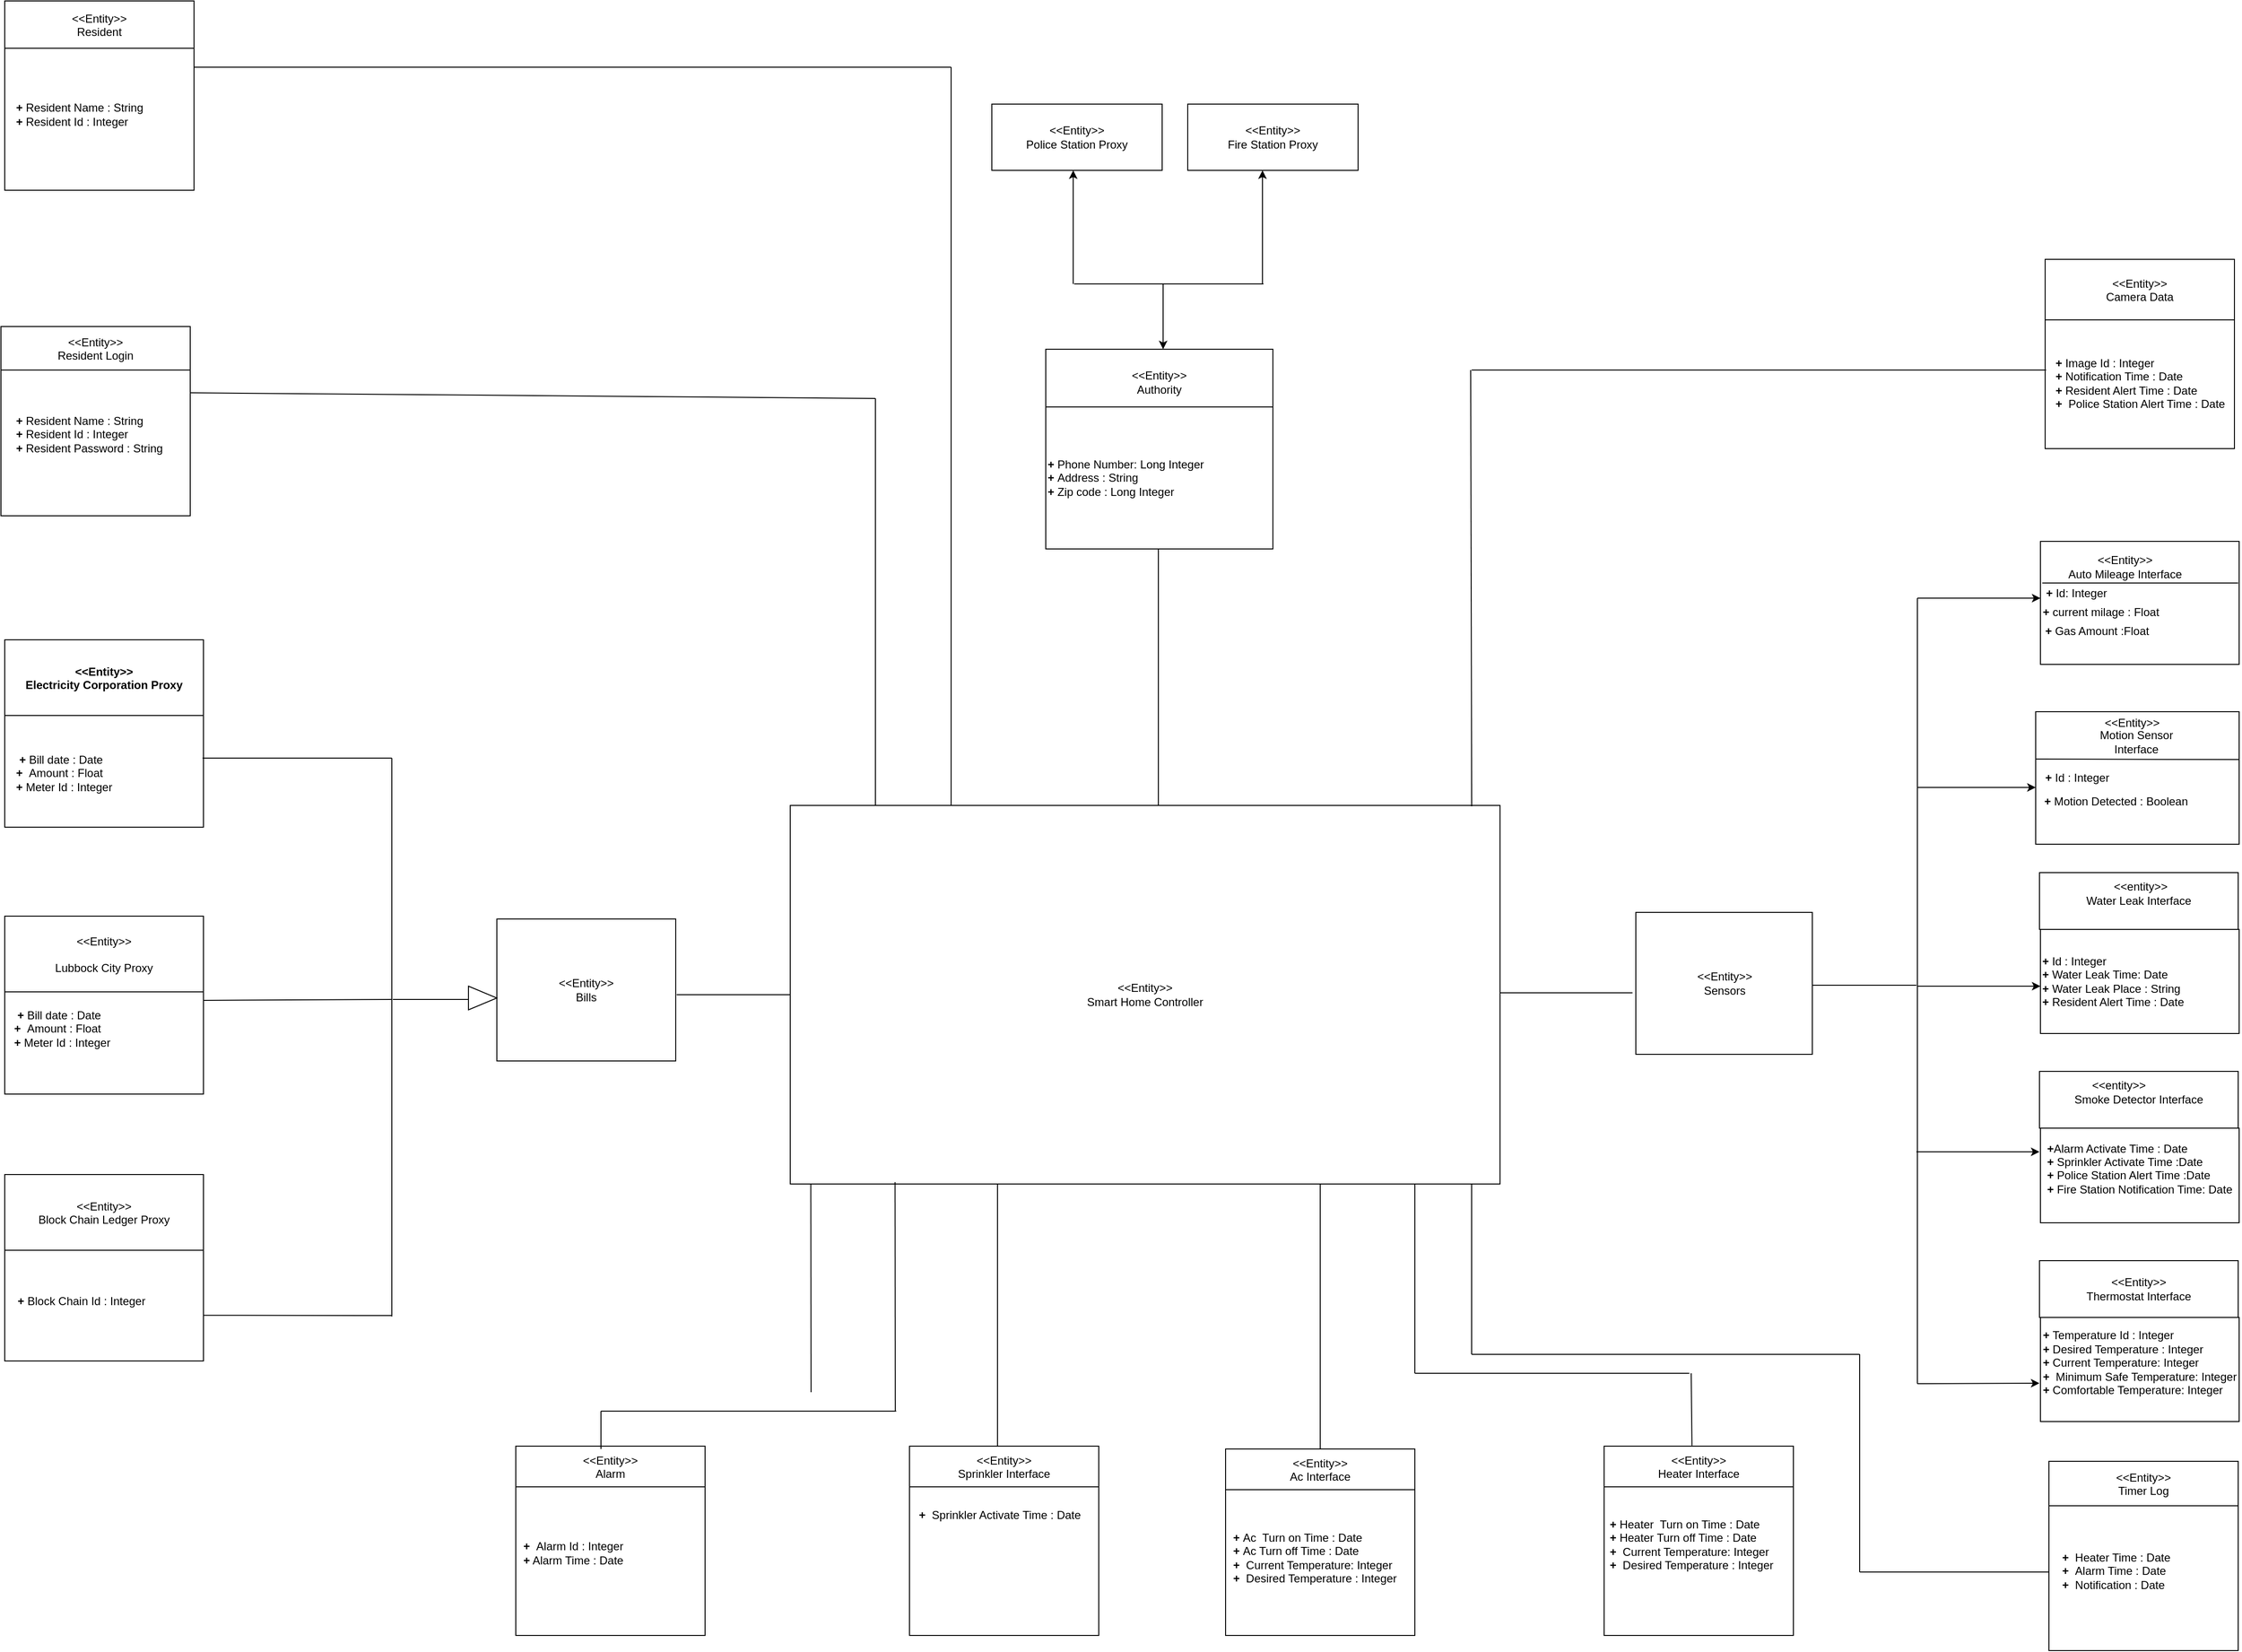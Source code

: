 <mxfile version="17.4.6" type="google"><diagram id="sK2zPE3I7oqr4ewrWeMb" name="Page-1"><mxGraphModel grid="1" page="1" gridSize="10" guides="1" tooltips="1" connect="1" arrows="1" fold="1" pageScale="1" pageWidth="850" pageHeight="1100" math="0" shadow="0"><root><mxCell id="0"/><mxCell id="1" parent="0"/><mxCell id="fUGLPTWeHOZfecMkf_RY-39" value="&amp;lt;&amp;lt;Entity&amp;gt;&amp;gt;&lt;br&gt;Smart Home Controller" style="rounded=0;whiteSpace=wrap;html=1;" vertex="1" parent="1"><mxGeometry x="940" y="170" width="750" height="400" as="geometry"/></mxCell><mxCell id="fUGLPTWeHOZfecMkf_RY-44" value="&amp;lt;&amp;lt;Entity&amp;gt;&amp;gt;&lt;br&gt;Sensors" style="rounded=0;whiteSpace=wrap;html=1;strokeColor=default;" vertex="1" parent="1"><mxGeometry x="1833.5" y="283" width="186.5" height="150" as="geometry"/></mxCell><mxCell id="fUGLPTWeHOZfecMkf_RY-51" value="" style="rounded=0;whiteSpace=wrap;html=1;strokeColor=default;" vertex="1" parent="1"><mxGeometry x="2261" y="-109" width="210" height="130" as="geometry"/></mxCell><mxCell id="fUGLPTWeHOZfecMkf_RY-52" value="Water Leak Interface" style="rounded=0;whiteSpace=wrap;html=1;strokeColor=default;" vertex="1" parent="1"><mxGeometry x="2260" y="241" width="210" height="60" as="geometry"/></mxCell><mxCell id="fUGLPTWeHOZfecMkf_RY-55" value="&lt;span style=&quot;font-weight: normal&quot;&gt;Smoke Detector Interface&lt;/span&gt;" style="rounded=0;whiteSpace=wrap;html=1;strokeColor=default;fontStyle=1" vertex="1" parent="1"><mxGeometry x="2260" y="451" width="210" height="60" as="geometry"/></mxCell><mxCell id="fUGLPTWeHOZfecMkf_RY-56" value="&lt;div style=&quot;text-align: justify&quot;&gt;&lt;br&gt;&lt;/div&gt;&lt;div style=&quot;text-align: justify&quot;&gt;&lt;b&gt;+&lt;/b&gt;&lt;span&gt;Alarm Activate Time : Date&lt;/span&gt;&lt;br&gt;&lt;/div&gt;&lt;div style=&quot;text-align: justify&quot;&gt;&lt;b&gt;+ &lt;/b&gt;&lt;span&gt;Sprinkler Activate Time :Date&lt;/span&gt;&lt;/div&gt;&lt;div style=&quot;text-align: justify&quot;&gt;&lt;b&gt;+ &lt;/b&gt;&lt;span&gt;Police Station Alert Time :Date&lt;/span&gt;&lt;/div&gt;&lt;div style=&quot;text-align: justify&quot;&gt;&lt;b&gt;+ &lt;/b&gt;Fire Station Notification Time: Date&lt;/div&gt;&lt;span style=&quot;color: rgba(0 , 0 , 0 , 0) ; font-family: monospace ; font-size: 0px&quot;&gt;&lt;div style=&quot;text-align: justify&quot;&gt;&lt;span&gt;%3CmxGraphModel%3E%3Croot%3E%3CmxCell%20id%3D%220%22%2F%3E%3CmxCell%20id%3D%221%22%20parent%3D%220%22%2F%3E%3CmxCell%20id%3D%222%22%20value%3D%22%26lt%3Bb%26gt%3B%2B%20%26lt%3B%2Fb%26gt%3BId%20%3A%20Integer%22%20style%3D%22text%3Bhtml%3D1%3BstrokeColor%3Dnone%3BfillColor%3Dnone%3Balign%3Dcenter%3BverticalAlign%3Dmiddle%3BwhiteSpace%3Dwrap%3Brounded%3D0%3B%22%20vertex%3D%221%22%20parent%3D%221%22%3E%3CmxGeometry%20x%3D%22685%22%20y%3D%22275%22%20width%3D%2270%22%20height%3D%2230%22%20as%3D%22geometry%22%2F%3E%3C%2FmxCell%3E%3C%2Froot%3E%3C%2FmxGraphModel%3E&lt;/span&gt;&lt;/div&gt;&lt;/span&gt;&lt;div style=&quot;text-align: justify&quot;&gt;&lt;span&gt;&amp;nbsp;&lt;/span&gt;&lt;/div&gt;&lt;div style=&quot;text-align: justify&quot;&gt;&lt;span&gt;&lt;br&gt;&lt;/span&gt;&lt;/div&gt;" style="rounded=0;whiteSpace=wrap;html=1;strokeColor=default;" vertex="1" parent="1"><mxGeometry x="2261" y="511" width="210" height="100" as="geometry"/></mxCell><mxCell id="fUGLPTWeHOZfecMkf_RY-57" value="&amp;lt;&amp;lt;entity&amp;gt;&amp;gt;" style="text;html=1;strokeColor=none;fillColor=none;align=center;verticalAlign=middle;whiteSpace=wrap;rounded=0;" vertex="1" parent="1"><mxGeometry x="2337" y="241" width="60" height="30" as="geometry"/></mxCell><mxCell id="fUGLPTWeHOZfecMkf_RY-59" value="&amp;lt;&amp;lt;entity&amp;gt;&amp;gt;" style="text;html=1;strokeColor=none;fillColor=none;align=center;verticalAlign=middle;whiteSpace=wrap;rounded=0;" vertex="1" parent="1"><mxGeometry x="2313.5" y="451" width="60" height="30" as="geometry"/></mxCell><mxCell id="fUGLPTWeHOZfecMkf_RY-61" value="&lt;br&gt;&amp;lt;&amp;lt;Entity&amp;gt;&amp;gt;&lt;br&gt;Auto Mileage Interface" style="text;html=1;strokeColor=none;fillColor=none;align=center;verticalAlign=middle;whiteSpace=wrap;rounded=0;" vertex="1" parent="1"><mxGeometry x="2281" y="-109" width="139" height="40" as="geometry"/></mxCell><mxCell id="fUGLPTWeHOZfecMkf_RY-63" value="&lt;span style=&quot;color: rgba(0 , 0 , 0 , 0) ; font-family: monospace ; font-size: 0px&quot;&gt;%3CmxGraphModel%3E%3Croot%3E%3CmxCell%20id%3D%220%22%2F%3E%3CmxCell%20id%3D%221%22%20parent%3D%220%22%2F%3E%3CmxCell%20id%3D%222%22%20value%3D%22%26lt%3Bb%26gt%3B%2B%20%26lt%3B%2Fb%26gt%3BId%20%3A%20Integer%22%20style%3D%22text%3Bhtml%3D1%3BstrokeColor%3Dnone%3BfillColor%3Dnone%3Balign%3Dcenter%3BverticalAlign%3Dmiddle%3BwhiteSpace%3Dwrap%3Brounded%3D0%3B%22%20vertex%3D%221%22%20parent%3D%221%22%3E%3CmxGeometry%20x%3D%22685%22%20y%3D%22275%22%20width%3D%2270%22%20height%3D%2230%22%20as%3D%22geometry%22%2F%3E%3C%2FmxCell%3E%3C%2Froot%3E%3C%2FmxGraphModel%3E&lt;/span&gt;" style="rounded=0;whiteSpace=wrap;html=1;strokeColor=default;" vertex="1" parent="1"><mxGeometry x="2256" y="71" width="215" height="140" as="geometry"/></mxCell><mxCell id="fUGLPTWeHOZfecMkf_RY-70" value="&lt;b&gt;+ &lt;/b&gt;current milage : Float" style="text;html=1;strokeColor=none;fillColor=none;align=center;verticalAlign=middle;whiteSpace=wrap;rounded=0;" vertex="1" parent="1"><mxGeometry x="2260" y="-49" width="130" height="30" as="geometry"/></mxCell><mxCell id="fUGLPTWeHOZfecMkf_RY-72" value="&lt;b&gt;+&lt;/b&gt;&amp;nbsp;Gas Amount :Float" style="text;html=1;strokeColor=none;fillColor=none;align=center;verticalAlign=middle;whiteSpace=wrap;rounded=0;" vertex="1" parent="1"><mxGeometry x="2261" y="-29" width="120" height="30" as="geometry"/></mxCell><mxCell id="fUGLPTWeHOZfecMkf_RY-69" value="&lt;b&gt;+&amp;nbsp;&lt;/b&gt;Id: Integer" style="text;html=1;strokeColor=none;fillColor=none;align=left;verticalAlign=middle;whiteSpace=wrap;rounded=0;" vertex="1" parent="1"><mxGeometry x="2265" y="-69" width="80" height="30" as="geometry"/></mxCell><mxCell id="fUGLPTWeHOZfecMkf_RY-74" value="" style="endArrow=none;html=1;rounded=0;" edge="1" parent="1"><mxGeometry width="50" height="50" relative="1" as="geometry"><mxPoint x="2263" y="-65" as="sourcePoint"/><mxPoint x="2470" y="-65" as="targetPoint"/></mxGeometry></mxCell><mxCell id="fUGLPTWeHOZfecMkf_RY-75" value="&amp;lt;&amp;lt;Entity&amp;gt;&amp;gt;" style="text;html=1;strokeColor=none;fillColor=none;align=center;verticalAlign=middle;whiteSpace=wrap;rounded=0;" vertex="1" parent="1"><mxGeometry x="2328" y="68" width="60" height="30" as="geometry"/></mxCell><mxCell id="fUGLPTWeHOZfecMkf_RY-76" value="Motion Sensor Interface" style="text;html=1;strokeColor=none;fillColor=none;align=center;verticalAlign=middle;whiteSpace=wrap;rounded=0;" vertex="1" parent="1"><mxGeometry x="2310" y="89" width="105" height="28" as="geometry"/></mxCell><mxCell id="fUGLPTWeHOZfecMkf_RY-78" value="" style="endArrow=none;html=1;rounded=0;entryX=1.002;entryY=0.361;entryDx=0;entryDy=0;entryPerimeter=0;" edge="1" parent="1" target="fUGLPTWeHOZfecMkf_RY-63"><mxGeometry width="50" height="50" relative="1" as="geometry"><mxPoint x="2256" y="121" as="sourcePoint"/><mxPoint x="2431" y="121" as="targetPoint"/></mxGeometry></mxCell><mxCell id="fUGLPTWeHOZfecMkf_RY-80" value="&lt;b&gt;+ &lt;/b&gt;Id : Integer" style="text;html=1;strokeColor=none;fillColor=none;align=center;verticalAlign=middle;whiteSpace=wrap;rounded=0;" vertex="1" parent="1"><mxGeometry x="2265" y="126" width="70" height="30" as="geometry"/></mxCell><mxCell id="fUGLPTWeHOZfecMkf_RY-81" value="&lt;b&gt;+ &lt;/b&gt;Motion Detected : Boolean" style="text;html=1;strokeColor=none;fillColor=none;align=center;verticalAlign=middle;whiteSpace=wrap;rounded=0;" vertex="1" parent="1"><mxGeometry x="2256" y="151" width="170" height="30" as="geometry"/></mxCell><mxCell id="fUGLPTWeHOZfecMkf_RY-83" value="&lt;div&gt;&lt;b&gt;+ &lt;/b&gt;&lt;span&gt;Id : Integer&lt;/span&gt;&lt;/div&gt;&lt;div&gt;&lt;b style=&quot;font-weight: bold&quot;&gt;+&amp;nbsp;&lt;/b&gt;&lt;span&gt;Water Leak Time: Date&lt;/span&gt;&lt;/div&gt;&lt;b&gt;&lt;div&gt;&lt;b&gt;+ &lt;/b&gt;&lt;span style=&quot;font-weight: normal&quot;&gt;Water Leak Place : String&lt;/span&gt;&lt;/div&gt;&lt;/b&gt;&lt;b&gt;&lt;div&gt;&lt;b&gt;+ &lt;/b&gt;&lt;span style=&quot;font-weight: normal&quot;&gt;Resident Alert Time : Date&lt;/span&gt;&lt;/div&gt;&lt;/b&gt;" style="rounded=0;whiteSpace=wrap;html=1;strokeColor=default;align=left;" vertex="1" parent="1"><mxGeometry x="2261" y="301" width="210" height="110" as="geometry"/></mxCell><mxCell id="fUGLPTWeHOZfecMkf_RY-85" value="&amp;lt;&amp;lt;Entity&amp;gt;&amp;gt;&lt;br&gt;Thermostat Interface" style="rounded=0;whiteSpace=wrap;html=1;strokeColor=default;" vertex="1" parent="1"><mxGeometry x="2260" y="651" width="210" height="60" as="geometry"/></mxCell><mxCell id="fUGLPTWeHOZfecMkf_RY-87" value="&lt;div style=&quot;font-weight: 700 ; text-align: justify&quot;&gt;+&amp;nbsp;&lt;span style=&quot;font-weight: normal&quot;&gt;Temperature&amp;nbsp;&lt;/span&gt;&lt;span style=&quot;font-weight: 400&quot;&gt;Id : Integer&amp;nbsp;&lt;/span&gt;&lt;/div&gt;&lt;div style=&quot;font-weight: 700 ; text-align: justify&quot;&gt;+&amp;nbsp;&lt;span style=&quot;font-weight: normal&quot;&gt;Desired Temperature : Integer&lt;/span&gt;&lt;/div&gt;&lt;div style=&quot;font-weight: 700 ; text-align: justify&quot;&gt;+&amp;nbsp;&lt;span style=&quot;font-weight: 400&quot;&gt;Current Temperature: Integer&lt;/span&gt;&lt;/div&gt;&lt;div style=&quot;font-weight: 700 ; text-align: justify&quot;&gt;+&amp;nbsp;&lt;span style=&quot;font-weight: normal&quot;&gt;&amp;nbsp;Minimum Safe Temperature: Integer&lt;/span&gt;&lt;/div&gt;&lt;div style=&quot;font-weight: 700 ; text-align: justify&quot;&gt;+&amp;nbsp;&lt;span style=&quot;font-weight: normal&quot;&gt;Comfortable Temperature: Integer&lt;/span&gt;&lt;/div&gt;&lt;div&gt;&lt;span style=&quot;font-weight: normal&quot;&gt;&lt;br&gt;&lt;/span&gt;&lt;/div&gt;" style="rounded=0;whiteSpace=wrap;html=1;strokeColor=default;" vertex="1" parent="1"><mxGeometry x="2261" y="711" width="210" height="110" as="geometry"/></mxCell><mxCell id="fUGLPTWeHOZfecMkf_RY-90" value="" style="endArrow=none;html=1;rounded=0;" edge="1" parent="1"><mxGeometry width="50" height="50" relative="1" as="geometry"><mxPoint x="2131" y="781" as="sourcePoint"/><mxPoint x="2131" y="-49" as="targetPoint"/></mxGeometry></mxCell><mxCell id="fUGLPTWeHOZfecMkf_RY-91" value="" style="endArrow=classic;html=1;rounded=0;" edge="1" parent="1"><mxGeometry width="50" height="50" relative="1" as="geometry"><mxPoint x="2131" y="-49" as="sourcePoint"/><mxPoint x="2261" y="-49" as="targetPoint"/></mxGeometry></mxCell><mxCell id="fUGLPTWeHOZfecMkf_RY-92" value="" style="endArrow=classic;html=1;rounded=0;entryX=0;entryY=0;entryDx=0;entryDy=0;" edge="1" parent="1" target="fUGLPTWeHOZfecMkf_RY-81"><mxGeometry width="50" height="50" relative="1" as="geometry"><mxPoint x="2131" y="151" as="sourcePoint"/><mxPoint x="2231" y="151" as="targetPoint"/></mxGeometry></mxCell><mxCell id="fUGLPTWeHOZfecMkf_RY-95" value="" style="endArrow=classic;html=1;rounded=0;" edge="1" parent="1"><mxGeometry width="50" height="50" relative="1" as="geometry"><mxPoint x="2131" y="361" as="sourcePoint"/><mxPoint x="2261" y="361" as="targetPoint"/></mxGeometry></mxCell><mxCell id="fUGLPTWeHOZfecMkf_RY-96" value="" style="endArrow=classic;html=1;rounded=0;" edge="1" parent="1"><mxGeometry width="50" height="50" relative="1" as="geometry"><mxPoint x="2130" y="536" as="sourcePoint"/><mxPoint x="2260" y="536" as="targetPoint"/></mxGeometry></mxCell><mxCell id="fUGLPTWeHOZfecMkf_RY-97" value="" style="endArrow=classic;html=1;rounded=0;entryX=-0.005;entryY=0.632;entryDx=0;entryDy=0;entryPerimeter=0;" edge="1" parent="1" target="fUGLPTWeHOZfecMkf_RY-87"><mxGeometry width="50" height="50" relative="1" as="geometry"><mxPoint x="2131" y="781" as="sourcePoint"/><mxPoint x="2231" y="751" as="targetPoint"/></mxGeometry></mxCell><mxCell id="fUGLPTWeHOZfecMkf_RY-102" value="&amp;lt;&amp;lt;Entity&amp;gt;&amp;gt;&lt;br&gt;Authority&lt;br&gt;" style="rounded=0;whiteSpace=wrap;html=1;strokeColor=default;" vertex="1" parent="1"><mxGeometry x="1210" y="-312" width="240" height="70" as="geometry"/></mxCell><mxCell id="fUGLPTWeHOZfecMkf_RY-103" value="&lt;b&gt;+ &lt;/b&gt;Phone Number: Long Integer&lt;br&gt;&lt;b&gt;+ &lt;/b&gt;Address : String&lt;br&gt;&lt;b&gt;+&amp;nbsp;&lt;/b&gt;Zip code : Long Integer&lt;br&gt;" style="rounded=0;whiteSpace=wrap;html=1;strokeColor=default;align=left;" vertex="1" parent="1"><mxGeometry x="1210" y="-251" width="240" height="150" as="geometry"/></mxCell><mxCell id="fUGLPTWeHOZfecMkf_RY-105" value="" style="endArrow=none;html=1;rounded=0;entryX=0.5;entryY=1;entryDx=0;entryDy=0;" edge="1" parent="1"><mxGeometry width="50" height="50" relative="1" as="geometry"><mxPoint x="1329" y="170" as="sourcePoint"/><mxPoint x="1329" y="-101" as="targetPoint"/></mxGeometry></mxCell><mxCell id="fUGLPTWeHOZfecMkf_RY-106" value="&amp;lt;&amp;lt;Entity&amp;gt;&amp;gt;&lt;br&gt;Police Station Proxy" style="rounded=0;whiteSpace=wrap;html=1;strokeColor=default;" vertex="1" parent="1"><mxGeometry x="1153" y="-571" width="180" height="70" as="geometry"/></mxCell><mxCell id="fUGLPTWeHOZfecMkf_RY-110" value="&amp;lt;&amp;lt;Entity&amp;gt;&amp;gt;&lt;br&gt;Fire Station Proxy" style="rounded=0;whiteSpace=wrap;html=1;strokeColor=default;" vertex="1" parent="1"><mxGeometry x="1360" y="-571" width="180" height="70" as="geometry"/></mxCell><mxCell id="fUGLPTWeHOZfecMkf_RY-113" value="" style="endArrow=classic;html=1;rounded=0;entryX=0.5;entryY=0;entryDx=0;entryDy=0;" edge="1" parent="1"><mxGeometry width="50" height="50" relative="1" as="geometry"><mxPoint x="1334" y="-381" as="sourcePoint"/><mxPoint x="1334" y="-312.0" as="targetPoint"/></mxGeometry></mxCell><mxCell id="fUGLPTWeHOZfecMkf_RY-114" value="" style="endArrow=none;html=1;rounded=0;" edge="1" parent="1"><mxGeometry width="50" height="50" relative="1" as="geometry"><mxPoint x="1240" y="-381" as="sourcePoint"/><mxPoint x="1440" y="-381" as="targetPoint"/></mxGeometry></mxCell><mxCell id="fUGLPTWeHOZfecMkf_RY-115" value="" style="endArrow=classic;html=1;rounded=0;" edge="1" parent="1"><mxGeometry width="50" height="50" relative="1" as="geometry"><mxPoint x="1439" y="-381" as="sourcePoint"/><mxPoint x="1439" y="-501" as="targetPoint"/></mxGeometry></mxCell><mxCell id="fUGLPTWeHOZfecMkf_RY-116" value="" style="endArrow=classic;html=1;rounded=0;" edge="1" parent="1"><mxGeometry width="50" height="50" relative="1" as="geometry"><mxPoint x="1239" y="-381" as="sourcePoint"/><mxPoint x="1239" y="-501" as="targetPoint"/></mxGeometry></mxCell><mxCell id="fUGLPTWeHOZfecMkf_RY-117" value="&amp;lt;&amp;lt;Entity&amp;gt;&amp;gt;&lt;br&gt;Bills" style="rounded=0;whiteSpace=wrap;html=1;strokeColor=default;" vertex="1" parent="1"><mxGeometry x="630" y="290" width="189" height="150" as="geometry"/></mxCell><mxCell id="fUGLPTWeHOZfecMkf_RY-118" value="" style="endArrow=none;html=1;rounded=0;entryX=0;entryY=0.5;entryDx=0;entryDy=0;" edge="1" parent="1" target="fUGLPTWeHOZfecMkf_RY-39"><mxGeometry width="50" height="50" relative="1" as="geometry"><mxPoint x="820" y="370" as="sourcePoint"/><mxPoint x="1040" y="240" as="targetPoint"/></mxGeometry></mxCell><mxCell id="fUGLPTWeHOZfecMkf_RY-119" value="" style="triangle;whiteSpace=wrap;html=1;strokeColor=default;" vertex="1" parent="1"><mxGeometry x="600" y="361" width="30" height="25" as="geometry"/></mxCell><mxCell id="fUGLPTWeHOZfecMkf_RY-123" value="" style="endArrow=none;html=1;rounded=0;" edge="1" parent="1"><mxGeometry width="50" height="50" relative="1" as="geometry"><mxPoint x="520" y="375" as="sourcePoint"/><mxPoint x="600" y="375" as="targetPoint"/></mxGeometry></mxCell><mxCell id="fUGLPTWeHOZfecMkf_RY-124" value="" style="endArrow=none;html=1;rounded=0;" edge="1" parent="1"><mxGeometry width="50" height="50" relative="1" as="geometry"><mxPoint x="519" y="710" as="sourcePoint"/><mxPoint x="519" y="120" as="targetPoint"/></mxGeometry></mxCell><mxCell id="fUGLPTWeHOZfecMkf_RY-127" value="&lt;&lt;Entity&gt;&gt;&#10;Electricity Corporation Proxy" style="swimlane;strokeColor=default;startSize=80;" vertex="1" parent="1"><mxGeometry x="110" y="-5" width="210" height="198" as="geometry"/></mxCell><mxCell id="fUGLPTWeHOZfecMkf_RY-135" value="&amp;nbsp;&lt;b&gt;+&amp;nbsp;&lt;/b&gt;Bill date : Date&lt;br&gt;&lt;b&gt;+&amp;nbsp;&lt;/b&gt;&amp;nbsp;Amount : Float&lt;br&gt;&lt;b&gt;+ &lt;/b&gt;Meter Id : Integer&lt;br&gt;&lt;br&gt;" style="text;html=1;align=left;verticalAlign=middle;resizable=0;points=[];autosize=1;strokeColor=none;fillColor=none;" vertex="1" parent="fUGLPTWeHOZfecMkf_RY-127"><mxGeometry x="10" y="118" width="120" height="60" as="geometry"/></mxCell><mxCell id="fUGLPTWeHOZfecMkf_RY-128" value="&lt;&lt;Entity&gt;&gt;&#10;&#10;Lubbock City Proxy" style="swimlane;strokeColor=default;startSize=80;fontStyle=0" vertex="1" parent="1"><mxGeometry x="110" y="287" width="210" height="188" as="geometry"/></mxCell><mxCell id="fUGLPTWeHOZfecMkf_RY-129" value="&lt;&lt;Entity&gt;&gt;&#10;Block Chain Ledger Proxy" style="swimlane;strokeColor=default;startSize=80;fontStyle=0" vertex="1" parent="1"><mxGeometry x="110" y="560" width="210" height="197" as="geometry"/></mxCell><mxCell id="fUGLPTWeHOZfecMkf_RY-138" value="&lt;span&gt;&amp;nbsp;&lt;/span&gt;&lt;b&gt;+&amp;nbsp;&lt;/b&gt;&lt;span&gt;Bill date : Date&lt;/span&gt;&lt;br&gt;&lt;b&gt;+&amp;nbsp;&lt;/b&gt;&lt;span&gt;&amp;nbsp;Amount : Float&lt;/span&gt;&lt;br&gt;&lt;b&gt;+&amp;nbsp;&lt;/b&gt;&lt;span&gt;Meter Id : Integer&lt;/span&gt;" style="text;html=1;align=left;verticalAlign=middle;resizable=0;points=[];autosize=1;strokeColor=none;fillColor=none;" vertex="1" parent="1"><mxGeometry x="118" y="381" width="120" height="50" as="geometry"/></mxCell><mxCell id="fUGLPTWeHOZfecMkf_RY-140" value="&lt;span style=&quot;text-align: left&quot;&gt;&amp;nbsp;&lt;/span&gt;&lt;b style=&quot;text-align: left&quot;&gt;+&amp;nbsp;&lt;/b&gt;&lt;span style=&quot;text-align: left&quot;&gt;Block Chain Id : Integer&lt;/span&gt;" style="text;html=1;align=center;verticalAlign=middle;resizable=0;points=[];autosize=1;strokeColor=none;fillColor=none;" vertex="1" parent="1"><mxGeometry x="114" y="684" width="150" height="20" as="geometry"/></mxCell><mxCell id="fUGLPTWeHOZfecMkf_RY-142" value="" style="endArrow=none;html=1;rounded=0;exitX=1;exitY=0.5;exitDx=0;exitDy=0;" edge="1" parent="1"><mxGeometry width="50" height="50" relative="1" as="geometry"><mxPoint x="320" y="376" as="sourcePoint"/><mxPoint x="519" y="375" as="targetPoint"/></mxGeometry></mxCell><mxCell id="fUGLPTWeHOZfecMkf_RY-143" value="" style="endArrow=none;html=1;rounded=0;" edge="1" parent="1"><mxGeometry width="50" height="50" relative="1" as="geometry"><mxPoint x="319" y="120" as="sourcePoint"/><mxPoint x="519" y="120" as="targetPoint"/></mxGeometry></mxCell><mxCell id="fUGLPTWeHOZfecMkf_RY-144" value="" style="endArrow=none;html=1;rounded=0;exitX=1;exitY=0.75;exitDx=0;exitDy=0;" edge="1" parent="1"><mxGeometry width="50" height="50" relative="1" as="geometry"><mxPoint x="320" y="708.75" as="sourcePoint"/><mxPoint x="519" y="709" as="targetPoint"/></mxGeometry></mxCell><mxCell id="fUGLPTWeHOZfecMkf_RY-148" value="" style="endArrow=none;html=1;rounded=0;exitX=0.528;exitY=-0.005;exitDx=0;exitDy=0;exitPerimeter=0;" edge="1" parent="1"><mxGeometry width="50" height="50" relative="1" as="geometry"><mxPoint x="1660.04" y="171" as="sourcePoint"/><mxPoint x="1659" y="-290" as="targetPoint"/></mxGeometry></mxCell><mxCell id="fUGLPTWeHOZfecMkf_RY-149" value="" style="endArrow=none;html=1;rounded=0;" edge="1" parent="1"><mxGeometry width="50" height="50" relative="1" as="geometry"><mxPoint x="1660" y="-290" as="sourcePoint"/><mxPoint x="2267" y="-290" as="targetPoint"/></mxGeometry></mxCell><mxCell id="fUGLPTWeHOZfecMkf_RY-150" value="&lt;&lt;Entity&gt;&gt;&#10;Camera Data" style="swimlane;strokeColor=default;startSize=64;fontStyle=0;align=center;" vertex="1" parent="1"><mxGeometry x="2266" y="-407" width="200" height="200" as="geometry"/></mxCell><mxCell id="fUGLPTWeHOZfecMkf_RY-152" value="" style="endArrow=none;html=1;rounded=0;" edge="1" parent="1"><mxGeometry width="50" height="50" relative="1" as="geometry"><mxPoint x="1690" y="368" as="sourcePoint"/><mxPoint x="1830" y="368" as="targetPoint"/></mxGeometry></mxCell><mxCell id="fUGLPTWeHOZfecMkf_RY-154" value="" style="endArrow=none;html=1;rounded=0;" edge="1" parent="1"><mxGeometry width="50" height="50" relative="1" as="geometry"><mxPoint x="2020" y="360" as="sourcePoint"/><mxPoint x="2130" y="360" as="targetPoint"/></mxGeometry></mxCell><mxCell id="fUGLPTWeHOZfecMkf_RY-161" value="" style="endArrow=none;html=1;rounded=0;" edge="1" parent="1"><mxGeometry width="50" height="50" relative="1" as="geometry"><mxPoint x="1110" y="170" as="sourcePoint"/><mxPoint x="1110" y="-610" as="targetPoint"/></mxGeometry></mxCell><mxCell id="fUGLPTWeHOZfecMkf_RY-162" value="" style="endArrow=none;html=1;rounded=0;" edge="1" parent="1"><mxGeometry width="50" height="50" relative="1" as="geometry"><mxPoint x="310" y="-610" as="sourcePoint"/><mxPoint x="1110" y="-610" as="targetPoint"/></mxGeometry></mxCell><mxCell id="fUGLPTWeHOZfecMkf_RY-163" value="&lt;&lt;Entity&gt;&gt;&#10;Resident" style="swimlane;strokeColor=default;startSize=50;fontStyle=0" vertex="1" parent="1"><mxGeometry x="110" y="-680" width="200" height="200" as="geometry"/></mxCell><mxCell id="fUGLPTWeHOZfecMkf_RY-166" value="" style="endArrow=none;html=1;rounded=0;" edge="1" parent="1"><mxGeometry width="50" height="50" relative="1" as="geometry"><mxPoint x="306" y="-266" as="sourcePoint"/><mxPoint x="1030" y="-260" as="targetPoint"/></mxGeometry></mxCell><mxCell id="fUGLPTWeHOZfecMkf_RY-167" value="&lt;&lt;Entity&gt;&gt;&#10;Resident Login" style="swimlane;strokeColor=default;fontStyle=0;startSize=46;" vertex="1" parent="1"><mxGeometry x="106" y="-336" width="200" height="200" as="geometry"/></mxCell><mxCell id="fUGLPTWeHOZfecMkf_RY-201" value="&lt;div style=&quot;text-align: left&quot;&gt;&lt;b&gt;+ &lt;/b&gt;&lt;span&gt;Resident Name : String&lt;/span&gt;&lt;/div&gt;&lt;b&gt;&lt;div style=&quot;text-align: left&quot;&gt;&lt;b&gt;+&amp;nbsp;&lt;/b&gt;&lt;span style=&quot;font-weight: normal&quot;&gt;Resident Id : Integer&lt;/span&gt;&lt;/div&gt;&lt;/b&gt;&lt;b&gt;&lt;div style=&quot;text-align: left&quot;&gt;&lt;b&gt;+&amp;nbsp;&lt;/b&gt;&lt;span style=&quot;font-weight: normal&quot;&gt;Resident Password : String&lt;/span&gt;&lt;/div&gt;&lt;/b&gt;" style="text;html=1;align=center;verticalAlign=middle;resizable=0;points=[];autosize=1;strokeColor=none;fillColor=none;" vertex="1" parent="fUGLPTWeHOZfecMkf_RY-167"><mxGeometry x="8" y="89" width="170" height="50" as="geometry"/></mxCell><mxCell id="fUGLPTWeHOZfecMkf_RY-168" value="" style="endArrow=none;html=1;rounded=0;" edge="1" parent="1"><mxGeometry width="50" height="50" relative="1" as="geometry"><mxPoint x="1030" y="170" as="sourcePoint"/><mxPoint x="1030" y="-260" as="targetPoint"/></mxGeometry></mxCell><mxCell id="fUGLPTWeHOZfecMkf_RY-170" value="&lt;&lt;Entity&gt;&gt;&#10;Timer Log" style="swimlane;strokeColor=default;startSize=47;fontStyle=0" vertex="1" parent="1"><mxGeometry x="2270" y="863" width="200" height="200" as="geometry"/></mxCell><mxCell id="fUGLPTWeHOZfecMkf_RY-171" value="&lt;&lt;Entity&gt;&gt;&#10;Alarm" style="swimlane;strokeColor=default;startSize=43;fontStyle=0" vertex="1" parent="1"><mxGeometry x="650" y="847" width="200" height="200" as="geometry"/></mxCell><mxCell id="fUGLPTWeHOZfecMkf_RY-172" value="&lt;&lt;Entity&gt;&gt;&#10;Sprinkler Interface" style="swimlane;strokeColor=default;startSize=43;fontStyle=0" vertex="1" parent="1"><mxGeometry x="1066" y="847" width="200" height="200" as="geometry"/></mxCell><mxCell id="fUGLPTWeHOZfecMkf_RY-192" value="&lt;b&gt;+&amp;nbsp; &lt;/b&gt;Sprinkler Activate Time : Date&lt;br&gt;" style="text;html=1;align=center;verticalAlign=middle;resizable=0;points=[];autosize=1;strokeColor=none;fillColor=none;" vertex="1" parent="fUGLPTWeHOZfecMkf_RY-172"><mxGeometry y="63" width="190" height="20" as="geometry"/></mxCell><mxCell id="fUGLPTWeHOZfecMkf_RY-173" value="&lt;&lt;Entity&gt;&gt;&#10;Ac Interface" style="swimlane;strokeColor=default;startSize=43;fontStyle=0" vertex="1" parent="1"><mxGeometry x="1400" y="850" width="200" height="197" as="geometry"/></mxCell><mxCell id="fUGLPTWeHOZfecMkf_RY-174" value="&lt;&lt;Entity&gt;&gt;&#10;Heater Interface" style="swimlane;strokeColor=default;startSize=43;fontStyle=0" vertex="1" parent="1"><mxGeometry x="1800" y="847" width="200" height="200" as="geometry"/></mxCell><mxCell id="fUGLPTWeHOZfecMkf_RY-175" value="" style="endArrow=none;html=1;rounded=0;entryX=0.053;entryY=1;entryDx=0;entryDy=0;entryPerimeter=0;" edge="1" parent="1"><mxGeometry width="50" height="50" relative="1" as="geometry"><mxPoint x="962" y="790" as="sourcePoint"/><mxPoint x="961.75" y="570" as="targetPoint"/></mxGeometry></mxCell><mxCell id="fUGLPTWeHOZfecMkf_RY-180" value="" style="endArrow=none;html=1;rounded=0;entryX=0.053;entryY=1;entryDx=0;entryDy=0;entryPerimeter=0;" edge="1" parent="1"><mxGeometry width="50" height="50" relative="1" as="geometry"><mxPoint x="1051" y="810" as="sourcePoint"/><mxPoint x="1050.75" y="568" as="targetPoint"/></mxGeometry></mxCell><mxCell id="fUGLPTWeHOZfecMkf_RY-181" value="" style="endArrow=none;html=1;rounded=0;" edge="1" parent="1"><mxGeometry width="50" height="50" relative="1" as="geometry"><mxPoint x="740" y="810" as="sourcePoint"/><mxPoint x="1052" y="810" as="targetPoint"/></mxGeometry></mxCell><mxCell id="fUGLPTWeHOZfecMkf_RY-182" value="" style="endArrow=none;html=1;rounded=0;" edge="1" parent="1"><mxGeometry width="50" height="50" relative="1" as="geometry"><mxPoint x="740" y="850" as="sourcePoint"/><mxPoint x="740" y="810" as="targetPoint"/></mxGeometry></mxCell><mxCell id="fUGLPTWeHOZfecMkf_RY-183" value="" style="endArrow=none;html=1;rounded=0;exitX=0.5;exitY=0;exitDx=0;exitDy=0;" edge="1" parent="1"><mxGeometry width="50" height="50" relative="1" as="geometry"><mxPoint x="1159" y="847.0" as="sourcePoint"/><mxPoint x="1159" y="570" as="targetPoint"/></mxGeometry></mxCell><mxCell id="fUGLPTWeHOZfecMkf_RY-184" value="" style="endArrow=none;html=1;rounded=0;" edge="1" parent="1"><mxGeometry width="50" height="50" relative="1" as="geometry"><mxPoint x="1500" y="850" as="sourcePoint"/><mxPoint x="1500" y="570" as="targetPoint"/></mxGeometry></mxCell><mxCell id="fUGLPTWeHOZfecMkf_RY-185" value="" style="endArrow=none;html=1;rounded=0;" edge="1" parent="1"><mxGeometry width="50" height="50" relative="1" as="geometry"><mxPoint x="1600" y="770" as="sourcePoint"/><mxPoint x="1600" y="570" as="targetPoint"/></mxGeometry></mxCell><mxCell id="fUGLPTWeHOZfecMkf_RY-186" value="" style="endArrow=none;html=1;rounded=0;" edge="1" parent="1"><mxGeometry width="50" height="50" relative="1" as="geometry"><mxPoint x="1600" y="770" as="sourcePoint"/><mxPoint x="1890" y="770" as="targetPoint"/></mxGeometry></mxCell><mxCell id="fUGLPTWeHOZfecMkf_RY-187" value="" style="endArrow=none;html=1;rounded=0;exitX=0.464;exitY=-0.003;exitDx=0;exitDy=0;exitPerimeter=0;" edge="1" parent="1" source="fUGLPTWeHOZfecMkf_RY-174"><mxGeometry width="50" height="50" relative="1" as="geometry"><mxPoint x="1892" y="850" as="sourcePoint"/><mxPoint x="1892" y="770" as="targetPoint"/></mxGeometry></mxCell><mxCell id="fUGLPTWeHOZfecMkf_RY-188" value="" style="endArrow=none;html=1;rounded=0;" edge="1" parent="1"><mxGeometry width="50" height="50" relative="1" as="geometry"><mxPoint x="1660" y="750" as="sourcePoint"/><mxPoint x="1660" y="570" as="targetPoint"/></mxGeometry></mxCell><mxCell id="fUGLPTWeHOZfecMkf_RY-189" value="" style="endArrow=none;html=1;rounded=0;" edge="1" parent="1"><mxGeometry width="50" height="50" relative="1" as="geometry"><mxPoint x="1660" y="750" as="sourcePoint"/><mxPoint x="2070" y="750" as="targetPoint"/></mxGeometry></mxCell><mxCell id="fUGLPTWeHOZfecMkf_RY-190" value="" style="endArrow=none;html=1;rounded=0;" edge="1" parent="1"><mxGeometry width="50" height="50" relative="1" as="geometry"><mxPoint x="2070" y="980" as="sourcePoint"/><mxPoint x="2070" y="750" as="targetPoint"/></mxGeometry></mxCell><mxCell id="fUGLPTWeHOZfecMkf_RY-191" value="" style="endArrow=none;html=1;rounded=0;" edge="1" parent="1"><mxGeometry width="50" height="50" relative="1" as="geometry"><mxPoint x="2070" y="980" as="sourcePoint"/><mxPoint x="2270" y="980" as="targetPoint"/></mxGeometry></mxCell><mxCell id="fUGLPTWeHOZfecMkf_RY-194" value="&lt;b&gt;+&amp;nbsp;&lt;/b&gt;Ac&amp;nbsp; Turn on Time : Date&lt;br&gt;&lt;b&gt;+ &lt;/b&gt;Ac Turn off Time : Date&lt;br&gt;&lt;b&gt;+&amp;nbsp;&lt;/b&gt;&amp;nbsp;Current Temperature: Integer&lt;br&gt;&lt;b&gt;+&amp;nbsp;&lt;/b&gt;&amp;nbsp;Desired Temperature : Integer" style="text;html=1;align=left;verticalAlign=middle;resizable=0;points=[];autosize=1;strokeColor=none;fillColor=none;" vertex="1" parent="1"><mxGeometry x="1406" y="935" width="190" height="60" as="geometry"/></mxCell><mxCell id="fUGLPTWeHOZfecMkf_RY-195" value="&lt;b&gt;+ &lt;/b&gt;Heater&lt;span&gt;&amp;nbsp; Turn on Time : Date&lt;/span&gt;&lt;br&gt;&lt;b&gt;+ &lt;/b&gt;Heater&lt;span&gt;&amp;nbsp;Turn off Time : Date&lt;/span&gt;&lt;br&gt;&lt;b&gt;+&amp;nbsp;&lt;/b&gt;&lt;span&gt;&amp;nbsp;Current Temperature: Integer&lt;/span&gt;&lt;br&gt;&lt;b&gt;+&amp;nbsp;&lt;/b&gt;&lt;span&gt;&amp;nbsp;Desired Temperature : Integer&lt;/span&gt;" style="text;html=1;align=left;verticalAlign=middle;resizable=0;points=[];autosize=1;strokeColor=none;fillColor=none;" vertex="1" parent="1"><mxGeometry x="1804" y="921" width="190" height="60" as="geometry"/></mxCell><mxCell id="fUGLPTWeHOZfecMkf_RY-196" value="&lt;b&gt;+ &lt;/b&gt;Image Id : Integer&lt;br&gt;&lt;b&gt;+&amp;nbsp;&lt;/b&gt;Notification Time : Date&lt;br&gt;&lt;b&gt;+ &lt;/b&gt;Resident Alert Time : Date&lt;br&gt;&lt;b&gt;+&amp;nbsp;&lt;/b&gt;&amp;nbsp;Police Station Alert Time : Date" style="text;html=1;align=left;verticalAlign=middle;resizable=0;points=[];autosize=1;strokeColor=none;fillColor=none;" vertex="1" parent="1"><mxGeometry x="2275" y="-306" width="190" height="60" as="geometry"/></mxCell><mxCell id="fUGLPTWeHOZfecMkf_RY-197" value="&lt;div&gt;&lt;b&gt;+&amp;nbsp;&lt;/b&gt;&lt;span&gt;&amp;nbsp;Heater Time : Date&lt;/span&gt;&lt;/div&gt;&lt;b&gt;&lt;div&gt;&lt;b&gt;+&amp;nbsp;&lt;/b&gt;&lt;span style=&quot;font-weight: normal&quot;&gt;&amp;nbsp;Alarm Time : Date&lt;/span&gt;&lt;/div&gt;&lt;/b&gt;&lt;b&gt;&lt;div&gt;&lt;b&gt;+&amp;nbsp;&lt;/b&gt;&lt;span style=&quot;font-weight: normal&quot;&gt;&amp;nbsp;Notification : Date&lt;/span&gt;&lt;/div&gt;&lt;/b&gt;" style="text;html=1;align=left;verticalAlign=middle;resizable=0;points=[];autosize=1;strokeColor=none;fillColor=none;" vertex="1" parent="1"><mxGeometry x="2282" y="954" width="130" height="50" as="geometry"/></mxCell><mxCell id="fUGLPTWeHOZfecMkf_RY-198" value="&lt;b&gt;+&amp;nbsp;&lt;/b&gt;&amp;nbsp;Alarm Id : Integer&lt;br&gt;&lt;b&gt;+&lt;/b&gt; Alarm Time : Date&lt;br&gt;" style="text;html=1;align=left;verticalAlign=middle;resizable=0;points=[];autosize=1;strokeColor=none;fillColor=none;" vertex="1" parent="1"><mxGeometry x="656" y="945" width="120" height="30" as="geometry"/></mxCell><mxCell id="fUGLPTWeHOZfecMkf_RY-199" value="&lt;b&gt;+&lt;/b&gt; Resident Name : String&lt;br&gt;&lt;b&gt;+ &lt;/b&gt;Resident Id : Integer" style="text;html=1;align=left;verticalAlign=middle;resizable=0;points=[];autosize=1;strokeColor=none;fillColor=none;" vertex="1" parent="1"><mxGeometry x="120" y="-575" width="150" height="30" as="geometry"/></mxCell></root></mxGraphModel></diagram></mxfile>